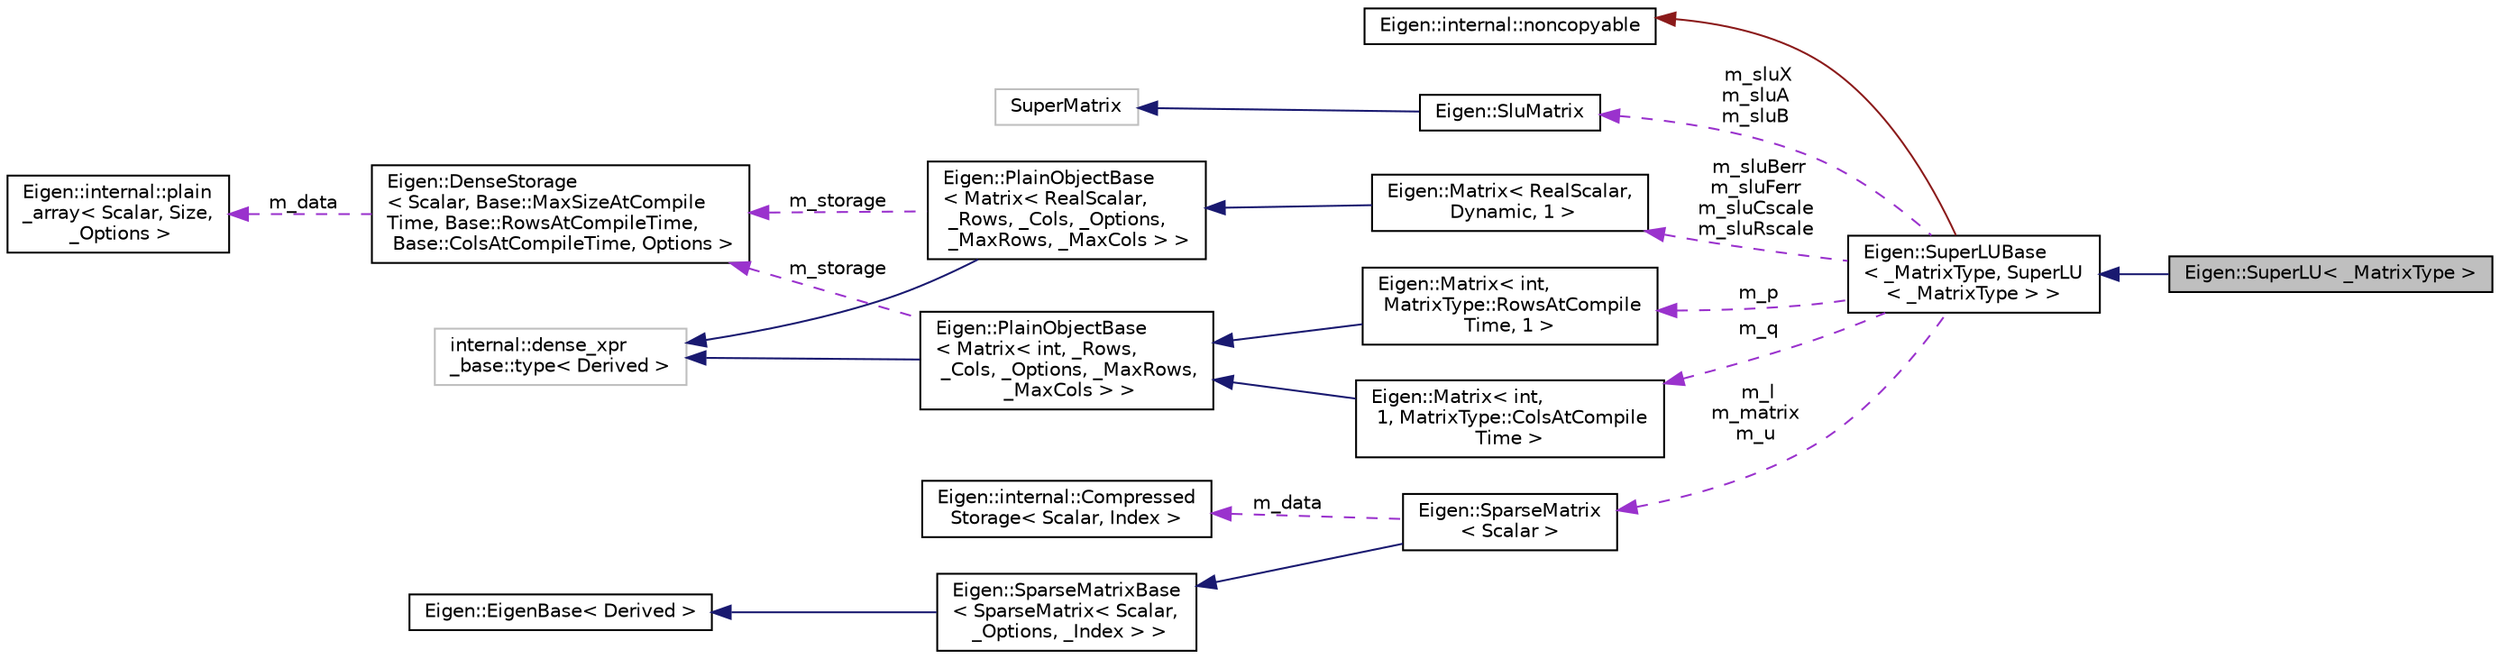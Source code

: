 digraph "Eigen::SuperLU&lt; _MatrixType &gt;"
{
  edge [fontname="Helvetica",fontsize="10",labelfontname="Helvetica",labelfontsize="10"];
  node [fontname="Helvetica",fontsize="10",shape=record];
  rankdir="LR";
  Node1 [label="Eigen::SuperLU\< _MatrixType \>",height=0.2,width=0.4,color="black", fillcolor="grey75", style="filled" fontcolor="black"];
  Node2 -> Node1 [dir="back",color="midnightblue",fontsize="10",style="solid",fontname="Helvetica"];
  Node2 [label="Eigen::SuperLUBase\l\< _MatrixType, SuperLU\l\< _MatrixType \> \>",height=0.2,width=0.4,color="black", fillcolor="white", style="filled",URL="$classEigen_1_1SuperLUBase.html"];
  Node3 -> Node2 [dir="back",color="firebrick4",fontsize="10",style="solid",fontname="Helvetica"];
  Node3 [label="Eigen::internal::noncopyable",height=0.2,width=0.4,color="black", fillcolor="white", style="filled",URL="$classEigen_1_1internal_1_1noncopyable.html"];
  Node4 -> Node2 [dir="back",color="darkorchid3",fontsize="10",style="dashed",label=" m_sluX\nm_sluA\nm_sluB" ,fontname="Helvetica"];
  Node4 [label="Eigen::SluMatrix",height=0.2,width=0.4,color="black", fillcolor="white", style="filled",URL="$structEigen_1_1SluMatrix.html"];
  Node5 -> Node4 [dir="back",color="midnightblue",fontsize="10",style="solid",fontname="Helvetica"];
  Node5 [label="SuperMatrix",height=0.2,width=0.4,color="grey75", fillcolor="white", style="filled"];
  Node6 -> Node2 [dir="back",color="darkorchid3",fontsize="10",style="dashed",label=" m_p" ,fontname="Helvetica"];
  Node6 [label="Eigen::Matrix\< int,\l MatrixType::RowsAtCompile\lTime, 1 \>",height=0.2,width=0.4,color="black", fillcolor="white", style="filled",URL="$classEigen_1_1Matrix.html"];
  Node7 -> Node6 [dir="back",color="midnightblue",fontsize="10",style="solid",fontname="Helvetica"];
  Node7 [label="Eigen::PlainObjectBase\l\< Matrix\< int, _Rows,\l _Cols, _Options, _MaxRows,\l _MaxCols \> \>",height=0.2,width=0.4,color="black", fillcolor="white", style="filled",URL="$classEigen_1_1PlainObjectBase.html",tooltip="Dense storage base class for matrices and arrays. "];
  Node8 -> Node7 [dir="back",color="midnightblue",fontsize="10",style="solid",fontname="Helvetica"];
  Node8 [label="internal::dense_xpr\l_base::type\< Derived \>",height=0.2,width=0.4,color="grey75", fillcolor="white", style="filled"];
  Node9 -> Node7 [dir="back",color="darkorchid3",fontsize="10",style="dashed",label=" m_storage" ,fontname="Helvetica"];
  Node9 [label="Eigen::DenseStorage\l\< Scalar, Base::MaxSizeAtCompile\lTime, Base::RowsAtCompileTime,\l Base::ColsAtCompileTime, Options \>",height=0.2,width=0.4,color="black", fillcolor="white", style="filled",URL="$classEigen_1_1DenseStorage.html"];
  Node10 -> Node9 [dir="back",color="darkorchid3",fontsize="10",style="dashed",label=" m_data" ,fontname="Helvetica"];
  Node10 [label="Eigen::internal::plain\l_array\< Scalar, Size,\l _Options \>",height=0.2,width=0.4,color="black", fillcolor="white", style="filled",URL="$structEigen_1_1internal_1_1plain__array.html"];
  Node11 -> Node2 [dir="back",color="darkorchid3",fontsize="10",style="dashed",label=" m_l\nm_matrix\nm_u" ,fontname="Helvetica"];
  Node11 [label="Eigen::SparseMatrix\l\< Scalar \>",height=0.2,width=0.4,color="black", fillcolor="white", style="filled",URL="$classEigen_1_1SparseMatrix.html"];
  Node12 -> Node11 [dir="back",color="midnightblue",fontsize="10",style="solid",fontname="Helvetica"];
  Node12 [label="Eigen::SparseMatrixBase\l\< SparseMatrix\< Scalar,\l _Options, _Index \> \>",height=0.2,width=0.4,color="black", fillcolor="white", style="filled",URL="$classEigen_1_1SparseMatrixBase.html",tooltip="Base class of any sparse matrices or sparse expressions. "];
  Node13 -> Node12 [dir="back",color="midnightblue",fontsize="10",style="solid",fontname="Helvetica"];
  Node13 [label="Eigen::EigenBase\< Derived \>",height=0.2,width=0.4,color="black", fillcolor="white", style="filled",URL="$structEigen_1_1EigenBase.html"];
  Node14 -> Node11 [dir="back",color="darkorchid3",fontsize="10",style="dashed",label=" m_data" ,fontname="Helvetica"];
  Node14 [label="Eigen::internal::Compressed\lStorage\< Scalar, Index \>",height=0.2,width=0.4,color="black", fillcolor="white", style="filled",URL="$classEigen_1_1internal_1_1CompressedStorage.html"];
  Node15 -> Node2 [dir="back",color="darkorchid3",fontsize="10",style="dashed",label=" m_sluBerr\nm_sluFerr\nm_sluCscale\nm_sluRscale" ,fontname="Helvetica"];
  Node15 [label="Eigen::Matrix\< RealScalar,\l Dynamic, 1 \>",height=0.2,width=0.4,color="black", fillcolor="white", style="filled",URL="$classEigen_1_1Matrix.html"];
  Node16 -> Node15 [dir="back",color="midnightblue",fontsize="10",style="solid",fontname="Helvetica"];
  Node16 [label="Eigen::PlainObjectBase\l\< Matrix\< RealScalar,\l _Rows, _Cols, _Options,\l _MaxRows, _MaxCols \> \>",height=0.2,width=0.4,color="black", fillcolor="white", style="filled",URL="$classEigen_1_1PlainObjectBase.html",tooltip="Dense storage base class for matrices and arrays. "];
  Node8 -> Node16 [dir="back",color="midnightblue",fontsize="10",style="solid",fontname="Helvetica"];
  Node9 -> Node16 [dir="back",color="darkorchid3",fontsize="10",style="dashed",label=" m_storage" ,fontname="Helvetica"];
  Node17 -> Node2 [dir="back",color="darkorchid3",fontsize="10",style="dashed",label=" m_q" ,fontname="Helvetica"];
  Node17 [label="Eigen::Matrix\< int,\l 1, MatrixType::ColsAtCompile\lTime \>",height=0.2,width=0.4,color="black", fillcolor="white", style="filled",URL="$classEigen_1_1Matrix.html"];
  Node7 -> Node17 [dir="back",color="midnightblue",fontsize="10",style="solid",fontname="Helvetica"];
}
